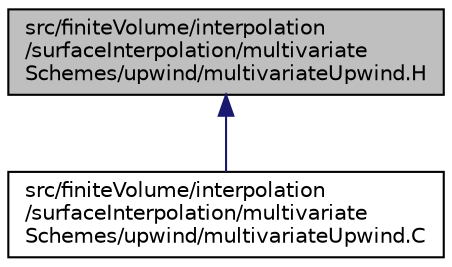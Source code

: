 digraph "src/finiteVolume/interpolation/surfaceInterpolation/multivariateSchemes/upwind/multivariateUpwind.H"
{
  bgcolor="transparent";
  edge [fontname="Helvetica",fontsize="10",labelfontname="Helvetica",labelfontsize="10"];
  node [fontname="Helvetica",fontsize="10",shape=record];
  Node319 [label="src/finiteVolume/interpolation\l/surfaceInterpolation/multivariate\lSchemes/upwind/multivariateUpwind.H",height=0.2,width=0.4,color="black", fillcolor="grey75", style="filled", fontcolor="black"];
  Node319 -> Node320 [dir="back",color="midnightblue",fontsize="10",style="solid",fontname="Helvetica"];
  Node320 [label="src/finiteVolume/interpolation\l/surfaceInterpolation/multivariate\lSchemes/upwind/multivariateUpwind.C",height=0.2,width=0.4,color="black",URL="$a04283.html",tooltip="Upwind differencing scheme class. "];
}
